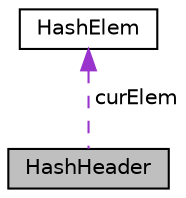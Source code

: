 digraph "HashHeader"
{
  edge [fontname="Helvetica",fontsize="10",labelfontname="Helvetica",labelfontsize="10"];
  node [fontname="Helvetica",fontsize="10",shape=record];
  Node1 [label="HashHeader",height=0.2,width=0.4,color="black", fillcolor="grey75", style="filled", fontcolor="black"];
  Node2 -> Node1 [dir="back",color="darkorchid3",fontsize="10",style="dashed",label=" curElem" ,fontname="Helvetica"];
  Node2 [label="HashElem",height=0.2,width=0.4,color="black", fillcolor="white", style="filled",URL="$struct_hash_elem.html"];
}
